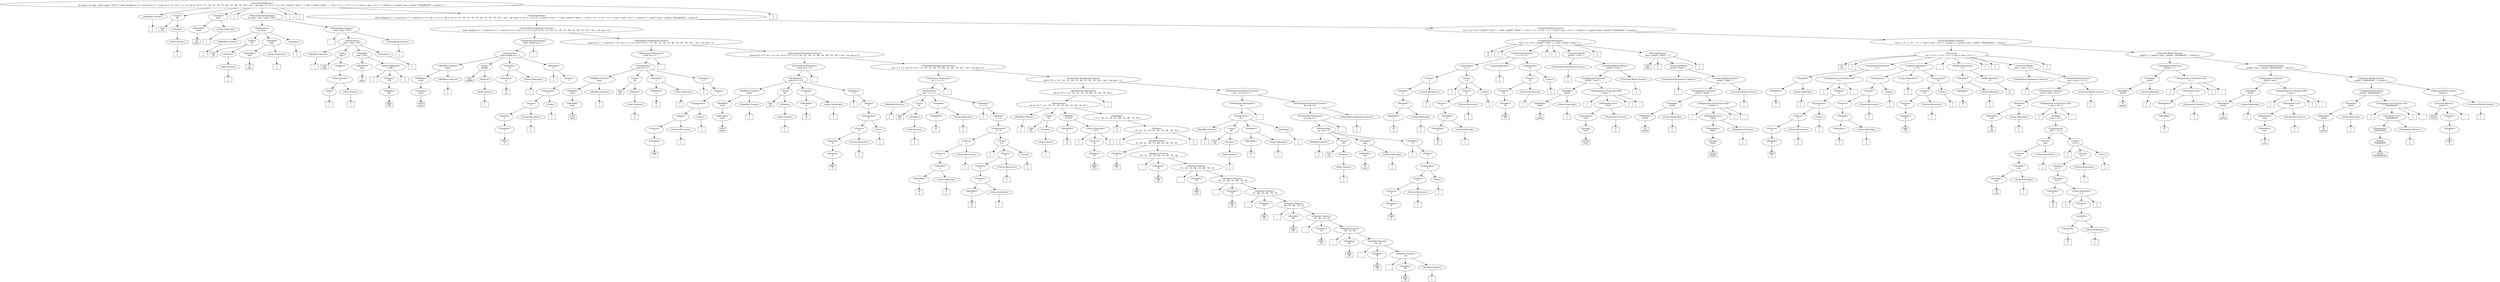 digraph G {
562 [label="<Function-Definition>\nint main ( int argc , char * argv [ 100 ] ) { static double pi = 3 ; const int a = 7 ; const int b = 9 ; int c = a + b ; int d [ 10 ] = { 6 , 54 , 52 , 34 , 55 , 68 , 10 , 90 , 78 , 56 } ; int i ; int sum = 0 ; if ( a + b > 10 ) { printf ( \"true\" ) ; } else { printf ( \"false\" ) ; } for ( i = 0 ; i < 10 ; i ++ ) { sum = sum + d [ i ] ; } printf ( c ) ; printf ( sum ) ; printf ( \"HelloWorld\" ) ; return 0 ; }"];
562 -> 0
0 [label="<Modifier-Closure>\n"];
0 -> 1
1 [label="ε\nε"];
1 [shape=box];
562 -> 5
5 [label="<Type>\nint"];
5 -> 6
6 [label="type\nint"];
6 [shape=box];
5 -> 4
4 [label="<Pointer>\n"];
4 -> 2
2 [label="<Star-Closure>\n"];
2 -> 3
3 [label="ε\nε"];
3 [shape=box];
562 -> 11
11 [label="<Variable>\nmain"];
11 -> 7
7 [label="<Identifier>\nmain"];
7 -> 8
8 [label="id\nmain"];
8 [shape=box];
11 -> 9
9 [label="<Array-Subscript>\n"];
9 -> 10
10 [label="ε\nε"];
10 [shape=box];
562 -> 566
566 [label="(\n("];
566 [shape=box];
562 -> 53
53 [label="<Parameter-Declaration>\nint argc , char * argv [ 100 ]"];
53 -> 26
26 [label="<Declaration>\nint argc"];
26 -> 12
12 [label="<Modifier-Closure>\n"];
12 -> 13
13 [label="ε\nε"];
13 [shape=box];
26 -> 17
17 [label="<Type>\nint"];
17 -> 18
18 [label="type\nint"];
18 [shape=box];
17 -> 16
16 [label="<Pointer>\n"];
16 -> 14
14 [label="<Star-Closure>\n"];
14 -> 15
15 [label="ε\nε"];
15 [shape=box];
26 -> 23
23 [label="<Variable>\nargc"];
23 -> 19
19 [label="<Identifier>\nargc"];
19 -> 20
20 [label="id\nargc"];
20 [shape=box];
23 -> 21
21 [label="<Array-Subscript>\n"];
21 -> 22
22 [label="ε\nε"];
22 [shape=box];
26 -> 24
24 [label="<Initialize>\n"];
24 -> 25
25 [label="ε\nε"];
25 [shape=box];
53 -> 51
51 [label="<Declaration-Closure>\n, char * argv [ 100 ]"];
51 -> 52
52 [label=",\n,"];
52 [shape=box];
51 -> 48
48 [label="<Declaration>\nchar * argv [ 100 ]"];
48 -> 27
27 [label="<Modifier-Closure>\n"];
27 -> 28
28 [label="ε\nε"];
28 [shape=box];
48 -> 35
35 [label="<Type>\nchar *"];
35 -> 36
36 [label="type\nchar"];
36 [shape=box];
35 -> 34
34 [label="<Pointer>\n*"];
34 -> 33
33 [label="<Star-Closure>\n*"];
33 -> 29
29 [label="<Star>\n*"];
29 -> 30
30 [label="*\n*"];
30 [shape=box];
33 -> 31
31 [label="<Star-Closure>\n"];
31 -> 32
32 [label="ε\nε"];
32 [shape=box];
48 -> 45
45 [label="<Variable>\nargv [ 100 ]"];
45 -> 37
37 [label="<Identifier>\nargv"];
37 -> 38
38 [label="id\nargv"];
38 [shape=box];
45 -> 42
42 [label="<Array-Subscript>\n[ 100 ]"];
42 -> 44
44 [label="[\n["];
44 [shape=box];
42 -> 41
41 [label="<Factors>\n100"];
41 -> 39
39 [label="<Number>\n100"];
39 -> 40
40 [label="digit\n100"];
40 [shape=box];
42 -> 43
43 [label="]\n]"];
43 [shape=box];
48 -> 46
46 [label="<Initialize>\n"];
46 -> 47
47 [label="ε\nε"];
47 [shape=box];
51 -> 49
49 [label="<Declaration-Closure>\n"];
49 -> 50
50 [label="ε\nε"];
50 [shape=box];
562 -> 565
565 [label=")\n)"];
565 [shape=box];
562 -> 564
564 [label="{\n{"];
564 [shape=box];
562 -> 561
561 [label="<Function-Block>\nstatic double pi = 3 ; const int a = 7 ; const int b = 9 ; int c = a + b ; int d [ 10 ] = { 6 , 54 , 52 , 34 , 55 , 68 , 10 , 90 , 78 , 56 } ; int i ; int sum = 0 ; if ( a + b > 10 ) { printf ( \"true\" ) ; } else { printf ( \"false\" ) ; } for ( i = 0 ; i < 10 ; i ++ ) { sum = sum + d [ i ] ; } printf ( c ) ; printf ( sum ) ; printf ( \"HelloWorld\" ) ; return 0 ;"];
561 -> 305
305 [label="<Declaration-Statement-Closure>\nstatic double pi = 3 ; const int a = 7 ; const int b = 9 ; int c = a + b ; int d [ 10 ] = { 6 , 54 , 52 , 34 , 55 , 68 , 10 , 90 , 78 , 56 } ; int i ; int sum = 0 ;"];
305 -> 83
83 [label="<Declaration-Statement>\nstatic double pi = 3 ;"];
83 -> 82
82 [label="<Declaration>\nstatic double pi = 3"];
82 -> 59
59 [label="<Modifier-Closure>\nstatic"];
59 -> 56
56 [label="<Modifier>\nstatic"];
56 -> 54
54 [label="<describe>\nstatic"];
54 -> 55
55 [label="static\nstatic"];
55 [shape=box];
59 -> 57
57 [label="<Modifier-Closure>\n"];
57 -> 58
58 [label="ε\nε"];
58 [shape=box];
82 -> 63
63 [label="<Type>\ndouble"];
63 -> 64
64 [label="type\ndouble"];
64 [shape=box];
63 -> 62
62 [label="<Pointer>\n"];
62 -> 60
60 [label="<Star-Closure>\n"];
60 -> 61
61 [label="ε\nε"];
61 [shape=box];
82 -> 69
69 [label="<Variable>\npi"];
69 -> 65
65 [label="<Identifier>\npi"];
65 -> 66
66 [label="id\npi"];
66 [shape=box];
69 -> 67
67 [label="<Array-Subscript>\n"];
67 -> 68
68 [label="ε\nε"];
68 [shape=box];
82 -> 80
80 [label="<Initialize>\n= 3"];
80 -> 81
81 [label="=\n="];
81 [shape=box];
80 -> 79
79 [label="<Rvalue>\n3"];
79 -> 78
78 [label="<Expression>\n3"];
78 -> 75
75 [label="<Factor>\n3"];
75 -> 72
72 [label="<Factors>\n3"];
72 -> 70
70 [label="<Number>\n3"];
70 -> 71
71 [label="digit\n3"];
71 [shape=box];
75 -> 73
73 [label="<Factor-Recursive>\n"];
73 -> 74
74 [label="ε\nε"];
74 [shape=box];
78 -> 76
76 [label="<Term>\n"];
76 -> 77
77 [label="ε\nε"];
77 [shape=box];
83 -> 84
84 [label=";\n;"];
84 [shape=box];
305 -> 304
304 [label="<Declaration-Statement-Closure>\nconst int a = 7 ; const int b = 9 ; int c = a + b ; int d [ 10 ] = { 6 , 54 , 52 , 34 , 55 , 68 , 10 , 90 , 78 , 56 } ; int i ; int sum = 0 ;"];
304 -> 114
114 [label="<Declaration-Statement>\nconst int a = 7 ;"];
114 -> 113
113 [label="<Declaration>\nconst int a = 7"];
113 -> 90
90 [label="<Modifier-Closure>\nconst"];
90 -> 87
87 [label="<Modifier>\nconst"];
87 -> 85
85 [label="<describe>\nconst"];
85 -> 86
86 [label="const\nconst"];
86 [shape=box];
90 -> 88
88 [label="<Modifier-Closure>\n"];
88 -> 89
89 [label="ε\nε"];
89 [shape=box];
113 -> 94
94 [label="<Type>\nint"];
94 -> 95
95 [label="type\nint"];
95 [shape=box];
94 -> 93
93 [label="<Pointer>\n"];
93 -> 91
91 [label="<Star-Closure>\n"];
91 -> 92
92 [label="ε\nε"];
92 [shape=box];
113 -> 100
100 [label="<Variable>\na"];
100 -> 96
96 [label="<Identifier>\na"];
96 -> 97
97 [label="id\na"];
97 [shape=box];
100 -> 98
98 [label="<Array-Subscript>\n"];
98 -> 99
99 [label="ε\nε"];
99 [shape=box];
113 -> 111
111 [label="<Initialize>\n= 7"];
111 -> 112
112 [label="=\n="];
112 [shape=box];
111 -> 110
110 [label="<Rvalue>\n7"];
110 -> 109
109 [label="<Expression>\n7"];
109 -> 106
106 [label="<Factor>\n7"];
106 -> 103
103 [label="<Factors>\n7"];
103 -> 101
101 [label="<Number>\n7"];
101 -> 102
102 [label="digit\n7"];
102 [shape=box];
106 -> 104
104 [label="<Factor-Recursive>\n"];
104 -> 105
105 [label="ε\nε"];
105 [shape=box];
109 -> 107
107 [label="<Term>\n"];
107 -> 108
108 [label="ε\nε"];
108 [shape=box];
114 -> 115
115 [label=";\n;"];
115 [shape=box];
304 -> 303
303 [label="<Declaration-Statement-Closure>\nconst int b = 9 ; int c = a + b ; int d [ 10 ] = { 6 , 54 , 52 , 34 , 55 , 68 , 10 , 90 , 78 , 56 } ; int i ; int sum = 0 ;"];
303 -> 145
145 [label="<Declaration-Statement>\nconst int b = 9 ;"];
145 -> 144
144 [label="<Declaration>\nconst int b = 9"];
144 -> 121
121 [label="<Modifier-Closure>\nconst"];
121 -> 118
118 [label="<Modifier>\nconst"];
118 -> 116
116 [label="<describe>\nconst"];
116 -> 117
117 [label="const\nconst"];
117 [shape=box];
121 -> 119
119 [label="<Modifier-Closure>\n"];
119 -> 120
120 [label="ε\nε"];
120 [shape=box];
144 -> 125
125 [label="<Type>\nint"];
125 -> 126
126 [label="type\nint"];
126 [shape=box];
125 -> 124
124 [label="<Pointer>\n"];
124 -> 122
122 [label="<Star-Closure>\n"];
122 -> 123
123 [label="ε\nε"];
123 [shape=box];
144 -> 131
131 [label="<Variable>\nb"];
131 -> 127
127 [label="<Identifier>\nb"];
127 -> 128
128 [label="id\nb"];
128 [shape=box];
131 -> 129
129 [label="<Array-Subscript>\n"];
129 -> 130
130 [label="ε\nε"];
130 [shape=box];
144 -> 142
142 [label="<Initialize>\n= 9"];
142 -> 143
143 [label="=\n="];
143 [shape=box];
142 -> 141
141 [label="<Rvalue>\n9"];
141 -> 140
140 [label="<Expression>\n9"];
140 -> 137
137 [label="<Factor>\n9"];
137 -> 134
134 [label="<Factors>\n9"];
134 -> 132
132 [label="<Number>\n9"];
132 -> 133
133 [label="digit\n9"];
133 [shape=box];
137 -> 135
135 [label="<Factor-Recursive>\n"];
135 -> 136
136 [label="ε\nε"];
136 [shape=box];
140 -> 138
138 [label="<Term>\n"];
138 -> 139
139 [label="ε\nε"];
139 [shape=box];
145 -> 146
146 [label=";\n;"];
146 [shape=box];
303 -> 302
302 [label="<Declaration-Statement-Closure>\nint c = a + b ; int d [ 10 ] = { 6 , 54 , 52 , 34 , 55 , 68 , 10 , 90 , 78 , 56 } ; int i ; int sum = 0 ;"];
302 -> 186
186 [label="<Declaration-Statement>\nint c = a + b ;"];
186 -> 185
185 [label="<Declaration>\nint c = a + b"];
185 -> 147
147 [label="<Modifier-Closure>\n"];
147 -> 148
148 [label="ε\nε"];
148 [shape=box];
185 -> 152
152 [label="<Type>\nint"];
152 -> 153
153 [label="type\nint"];
153 [shape=box];
152 -> 151
151 [label="<Pointer>\n"];
151 -> 149
149 [label="<Star-Closure>\n"];
149 -> 150
150 [label="ε\nε"];
150 [shape=box];
185 -> 158
158 [label="<Variable>\nc"];
158 -> 154
154 [label="<Identifier>\nc"];
154 -> 155
155 [label="id\nc"];
155 [shape=box];
158 -> 156
156 [label="<Array-Subscript>\n"];
156 -> 157
157 [label="ε\nε"];
157 [shape=box];
185 -> 183
183 [label="<Initialize>\n= a + b"];
183 -> 184
184 [label="=\n="];
184 [shape=box];
183 -> 182
182 [label="<Rvalue>\na + b"];
182 -> 181
181 [label="<Expression>\na + b"];
181 -> 167
167 [label="<Factor>\na"];
167 -> 164
164 [label="<Factors>\na"];
164 -> 163
163 [label="<Variable>\na"];
163 -> 159
159 [label="<Identifier>\na"];
159 -> 160
160 [label="id\na"];
160 [shape=box];
163 -> 161
161 [label="<Array-Subscript>\n"];
161 -> 162
162 [label="ε\nε"];
162 [shape=box];
167 -> 165
165 [label="<Factor-Recursive>\n"];
165 -> 166
166 [label="ε\nε"];
166 [shape=box];
181 -> 179
179 [label="<Term>\n+ b"];
179 -> 180
180 [label="+\n+"];
180 [shape=box];
179 -> 176
176 [label="<Factor>\nb"];
176 -> 173
173 [label="<Factors>\nb"];
173 -> 172
172 [label="<Variable>\nb"];
172 -> 168
168 [label="<Identifier>\nb"];
168 -> 169
169 [label="id\nb"];
169 [shape=box];
172 -> 170
170 [label="<Array-Subscript>\n"];
170 -> 171
171 [label="ε\nε"];
171 [shape=box];
176 -> 174
174 [label="<Factor-Recursive>\n"];
174 -> 175
175 [label="ε\nε"];
175 [shape=box];
179 -> 177
177 [label="<Term>\n"];
177 -> 178
178 [label="ε\nε"];
178 [shape=box];
186 -> 187
187 [label=";\n;"];
187 [shape=box];
302 -> 301
301 [label="<Declaration-Statement-Closure>\nint d [ 10 ] = { 6 , 54 , 52 , 34 , 55 , 68 , 10 , 90 , 78 , 56 } ; int i ; int sum = 0 ;"];
301 -> 251
251 [label="<Declaration-Statement>\nint d [ 10 ] = { 6 , 54 , 52 , 34 , 55 , 68 , 10 , 90 , 78 , 56 } ;"];
251 -> 250
250 [label="<Declaration>\nint d [ 10 ] = { 6 , 54 , 52 , 34 , 55 , 68 , 10 , 90 , 78 , 56 }"];
250 -> 188
188 [label="<Modifier-Closure>\n"];
188 -> 189
189 [label="ε\nε"];
189 [shape=box];
250 -> 193
193 [label="<Type>\nint"];
193 -> 194
194 [label="type\nint"];
194 [shape=box];
193 -> 192
192 [label="<Pointer>\n"];
192 -> 190
190 [label="<Star-Closure>\n"];
190 -> 191
191 [label="ε\nε"];
191 [shape=box];
250 -> 203
203 [label="<Variable>\nd [ 10 ]"];
203 -> 195
195 [label="<Identifier>\nd"];
195 -> 196
196 [label="id\nd"];
196 [shape=box];
203 -> 200
200 [label="<Array-Subscript>\n[ 10 ]"];
200 -> 202
202 [label="[\n["];
202 [shape=box];
200 -> 199
199 [label="<Factors>\n10"];
199 -> 197
197 [label="<Number>\n10"];
197 -> 198
198 [label="digit\n10"];
198 [shape=box];
200 -> 201
201 [label="]\n]"];
201 [shape=box];
250 -> 248
248 [label="<Initialize>\n= { 6 , 54 , 52 , 34 , 55 , 68 , 10 , 90 , 78 , 56 }"];
248 -> 249
249 [label="=\n="];
249 [shape=box];
248 -> 245
245 [label="<Rvalue>\n{ 6 , 54 , 52 , 34 , 55 , 68 , 10 , 90 , 78 , 56 }"];
245 -> 247
247 [label="{\n{"];
247 [shape=box];
245 -> 244
244 [label="<Multiple-Data>\n6 , 54 , 52 , 34 , 55 , 68 , 10 , 90 , 78 , 56"];
244 -> 204
204 [label="<Number>\n6"];
204 -> 205
205 [label="digit\n6"];
205 [shape=box];
244 -> 242
242 [label="<Number-Closure>\n, 54 , 52 , 34 , 55 , 68 , 10 , 90 , 78 , 56"];
242 -> 243
243 [label=",\n,"];
243 [shape=box];
242 -> 206
206 [label="<Number>\n54"];
206 -> 207
207 [label="digit\n54"];
207 [shape=box];
242 -> 240
240 [label="<Number-Closure>\n, 52 , 34 , 55 , 68 , 10 , 90 , 78 , 56"];
240 -> 241
241 [label=",\n,"];
241 [shape=box];
240 -> 208
208 [label="<Number>\n52"];
208 -> 209
209 [label="digit\n52"];
209 [shape=box];
240 -> 238
238 [label="<Number-Closure>\n, 34 , 55 , 68 , 10 , 90 , 78 , 56"];
238 -> 239
239 [label=",\n,"];
239 [shape=box];
238 -> 210
210 [label="<Number>\n34"];
210 -> 211
211 [label="digit\n34"];
211 [shape=box];
238 -> 236
236 [label="<Number-Closure>\n, 55 , 68 , 10 , 90 , 78 , 56"];
236 -> 237
237 [label=",\n,"];
237 [shape=box];
236 -> 212
212 [label="<Number>\n55"];
212 -> 213
213 [label="digit\n55"];
213 [shape=box];
236 -> 234
234 [label="<Number-Closure>\n, 68 , 10 , 90 , 78 , 56"];
234 -> 235
235 [label=",\n,"];
235 [shape=box];
234 -> 214
214 [label="<Number>\n68"];
214 -> 215
215 [label="digit\n68"];
215 [shape=box];
234 -> 232
232 [label="<Number-Closure>\n, 10 , 90 , 78 , 56"];
232 -> 233
233 [label=",\n,"];
233 [shape=box];
232 -> 216
216 [label="<Number>\n10"];
216 -> 217
217 [label="digit\n10"];
217 [shape=box];
232 -> 230
230 [label="<Number-Closure>\n, 90 , 78 , 56"];
230 -> 231
231 [label=",\n,"];
231 [shape=box];
230 -> 218
218 [label="<Number>\n90"];
218 -> 219
219 [label="digit\n90"];
219 [shape=box];
230 -> 228
228 [label="<Number-Closure>\n, 78 , 56"];
228 -> 229
229 [label=",\n,"];
229 [shape=box];
228 -> 220
220 [label="<Number>\n78"];
220 -> 221
221 [label="digit\n78"];
221 [shape=box];
228 -> 226
226 [label="<Number-Closure>\n, 56"];
226 -> 227
227 [label=",\n,"];
227 [shape=box];
226 -> 222
222 [label="<Number>\n56"];
222 -> 223
223 [label="digit\n56"];
223 [shape=box];
226 -> 224
224 [label="<Number-Closure>\n"];
224 -> 225
225 [label="ε\nε"];
225 [shape=box];
245 -> 246
246 [label="}\n}"];
246 [shape=box];
251 -> 252
252 [label=";\n;"];
252 [shape=box];
301 -> 300
300 [label="<Declaration-Statement-Closure>\nint i ; int sum = 0 ;"];
300 -> 268
268 [label="<Declaration-Statement>\nint i ;"];
268 -> 267
267 [label="<Declaration>\nint i"];
267 -> 253
253 [label="<Modifier-Closure>\n"];
253 -> 254
254 [label="ε\nε"];
254 [shape=box];
267 -> 258
258 [label="<Type>\nint"];
258 -> 259
259 [label="type\nint"];
259 [shape=box];
258 -> 257
257 [label="<Pointer>\n"];
257 -> 255
255 [label="<Star-Closure>\n"];
255 -> 256
256 [label="ε\nε"];
256 [shape=box];
267 -> 264
264 [label="<Variable>\ni"];
264 -> 260
260 [label="<Identifier>\ni"];
260 -> 261
261 [label="id\ni"];
261 [shape=box];
264 -> 262
262 [label="<Array-Subscript>\n"];
262 -> 263
263 [label="ε\nε"];
263 [shape=box];
267 -> 265
265 [label="<Initialize>\n"];
265 -> 266
266 [label="ε\nε"];
266 [shape=box];
268 -> 269
269 [label=";\n;"];
269 [shape=box];
300 -> 299
299 [label="<Declaration-Statement-Closure>\nint sum = 0 ;"];
299 -> 295
295 [label="<Declaration-Statement>\nint sum = 0 ;"];
295 -> 294
294 [label="<Declaration>\nint sum = 0"];
294 -> 270
270 [label="<Modifier-Closure>\n"];
270 -> 271
271 [label="ε\nε"];
271 [shape=box];
294 -> 275
275 [label="<Type>\nint"];
275 -> 276
276 [label="type\nint"];
276 [shape=box];
275 -> 274
274 [label="<Pointer>\n"];
274 -> 272
272 [label="<Star-Closure>\n"];
272 -> 273
273 [label="ε\nε"];
273 [shape=box];
294 -> 281
281 [label="<Variable>\nsum"];
281 -> 277
277 [label="<Identifier>\nsum"];
277 -> 278
278 [label="id\nsum"];
278 [shape=box];
281 -> 279
279 [label="<Array-Subscript>\n"];
279 -> 280
280 [label="ε\nε"];
280 [shape=box];
294 -> 292
292 [label="<Initialize>\n= 0"];
292 -> 293
293 [label="=\n="];
293 [shape=box];
292 -> 291
291 [label="<Rvalue>\n0"];
291 -> 290
290 [label="<Expression>\n0"];
290 -> 287
287 [label="<Factor>\n0"];
287 -> 284
284 [label="<Factors>\n0"];
284 -> 282
282 [label="<Number>\n0"];
282 -> 283
283 [label="digit\n0"];
283 [shape=box];
287 -> 285
285 [label="<Factor-Recursive>\n"];
285 -> 286
286 [label="ε\nε"];
286 [shape=box];
290 -> 288
288 [label="<Term>\n"];
288 -> 289
289 [label="ε\nε"];
289 [shape=box];
295 -> 296
296 [label=";\n;"];
296 [shape=box];
299 -> 297
297 [label="<Declaration-Statement-Closure>\n"];
297 -> 298
298 [label="ε\nε"];
298 [shape=box];
561 -> 560
560 [label="<Function-Block-Closure>\nif ( a + b > 10 ) { printf ( \"true\" ) ; } else { printf ( \"false\" ) ; } for ( i = 0 ; i < 10 ; i ++ ) { sum = sum + d [ i ] ; } printf ( c ) ; printf ( sum ) ; printf ( \"HelloWorld\" ) ; return 0 ;"];
560 -> 389
389 [label="<Conditional-Statement>\nif ( a + b > 10 ) { printf ( \"true\" ) ; } else { printf ( \"false\" ) ; }"];
389 -> 394
394 [label="if\nif"];
394 [shape=box];
389 -> 393
393 [label="(\n("];
393 [shape=box];
389 -> 340
340 [label="<Logical-Expression>\na + b > 10"];
340 -> 328
328 [label="<Expression>\na + b"];
328 -> 314
314 [label="<Factor>\na"];
314 -> 311
311 [label="<Factors>\na"];
311 -> 310
310 [label="<Variable>\na"];
310 -> 306
306 [label="<Identifier>\na"];
306 -> 307
307 [label="id\na"];
307 [shape=box];
310 -> 308
308 [label="<Array-Subscript>\n"];
308 -> 309
309 [label="ε\nε"];
309 [shape=box];
314 -> 312
312 [label="<Factor-Recursive>\n"];
312 -> 313
313 [label="ε\nε"];
313 [shape=box];
328 -> 326
326 [label="<Term>\n+ b"];
326 -> 327
327 [label="+\n+"];
327 [shape=box];
326 -> 323
323 [label="<Factor>\nb"];
323 -> 320
320 [label="<Factors>\nb"];
320 -> 319
319 [label="<Variable>\nb"];
319 -> 315
315 [label="<Identifier>\nb"];
315 -> 316
316 [label="id\nb"];
316 [shape=box];
319 -> 317
317 [label="<Array-Subscript>\n"];
317 -> 318
318 [label="ε\nε"];
318 [shape=box];
323 -> 321
321 [label="<Factor-Recursive>\n"];
321 -> 322
322 [label="ε\nε"];
322 [shape=box];
326 -> 324
324 [label="<Term>\n"];
324 -> 325
325 [label="ε\nε"];
325 [shape=box];
340 -> 329
329 [label="<Logical-Operator>\n>"];
329 -> 330
330 [label=">\n>"];
330 [shape=box];
340 -> 339
339 [label="<Expression>\n10"];
339 -> 336
336 [label="<Factor>\n10"];
336 -> 333
333 [label="<Factors>\n10"];
333 -> 331
331 [label="<Number>\n10"];
331 -> 332
332 [label="digit\n10"];
332 [shape=box];
336 -> 334
334 [label="<Factor-Recursive>\n"];
334 -> 335
335 [label="ε\nε"];
335 [shape=box];
339 -> 337
337 [label="<Term>\n"];
337 -> 338
338 [label="ε\nε"];
338 [shape=box];
389 -> 392
392 [label=")\n)"];
392 [shape=box];
389 -> 391
391 [label="{\n{"];
391 [shape=box];
389 -> 362
362 [label="<Function-Block>\nprintf ( \"true\" ) ;"];
362 -> 341
341 [label="<Declaration-Statement-Closure>\n"];
341 -> 342
342 [label="ε\nε"];
342 [shape=box];
362 -> 361
361 [label="<Function-Block-Closure>\nprintf ( \"true\" ) ;"];
361 -> 358
358 [label="<Assignment-Function>\nprintf ( \"true\" ) ;"];
358 -> 347
347 [label="<Variable>\nprintf"];
347 -> 343
343 [label="<Identifier>\nprintf"];
343 -> 344
344 [label="id\nprintf"];
344 [shape=box];
347 -> 345
345 [label="<Array-Subscript>\n"];
345 -> 346
346 [label="ε\nε"];
346 [shape=box];
358 -> 354
354 [label="<Assignment-or-Function-Call>\n( \"true\" ) ;"];
354 -> 357
357 [label="(\n("];
357 [shape=box];
354 -> 353
353 [label="<Parameter-List>\n\"true\""];
353 -> 350
350 [label="<Parameter>\n\"true\""];
350 -> 348
348 [label="<String>\n\"true\""];
348 -> 349
349 [label="string\n\"true\""];
349 [shape=box];
353 -> 351
351 [label="<Parameter-Closure>\n"];
351 -> 352
352 [label="ε\nε"];
352 [shape=box];
354 -> 356
356 [label=")\n)"];
356 [shape=box];
354 -> 355
355 [label=";\n;"];
355 [shape=box];
361 -> 359
359 [label="<Function-Block-Closure>\n"];
359 -> 360
360 [label="ε\nε"];
360 [shape=box];
389 -> 390
390 [label="}\n}"];
390 [shape=box];
389 -> 385
385 [label="<Else-Statement>\nelse { printf ( \"false\" ) ; }"];
385 -> 388
388 [label="else\nelse"];
388 [shape=box];
385 -> 387
387 [label="{\n{"];
387 [shape=box];
385 -> 384
384 [label="<Function-Block>\nprintf ( \"false\" ) ;"];
384 -> 363
363 [label="<Declaration-Statement-Closure>\n"];
363 -> 364
364 [label="ε\nε"];
364 [shape=box];
384 -> 383
383 [label="<Function-Block-Closure>\nprintf ( \"false\" ) ;"];
383 -> 380
380 [label="<Assignment-Function>\nprintf ( \"false\" ) ;"];
380 -> 369
369 [label="<Variable>\nprintf"];
369 -> 365
365 [label="<Identifier>\nprintf"];
365 -> 366
366 [label="id\nprintf"];
366 [shape=box];
369 -> 367
367 [label="<Array-Subscript>\n"];
367 -> 368
368 [label="ε\nε"];
368 [shape=box];
380 -> 376
376 [label="<Assignment-or-Function-Call>\n( \"false\" ) ;"];
376 -> 379
379 [label="(\n("];
379 [shape=box];
376 -> 375
375 [label="<Parameter-List>\n\"false\""];
375 -> 372
372 [label="<Parameter>\n\"false\""];
372 -> 370
370 [label="<String>\n\"false\""];
370 -> 371
371 [label="string\n\"false\""];
371 [shape=box];
375 -> 373
373 [label="<Parameter-Closure>\n"];
373 -> 374
374 [label="ε\nε"];
374 [shape=box];
376 -> 378
378 [label=")\n)"];
378 [shape=box];
376 -> 377
377 [label=";\n;"];
377 [shape=box];
383 -> 381
381 [label="<Function-Block-Closure>\n"];
381 -> 382
382 [label="ε\nε"];
382 [shape=box];
385 -> 386
386 [label="}\n}"];
386 [shape=box];
560 -> 559
559 [label="<Function-Block-Closure>\nfor ( i = 0 ; i < 10 ; i ++ ) { sum = sum + d [ i ] ; } printf ( c ) ; printf ( sum ) ; printf ( \"HelloWorld\" ) ; return 0 ;"];
559 -> 492
492 [label="<For-Loop>\nfor ( i = 0 ; i < 10 ; i ++ ) { sum = sum + d [ i ] ; }"];
492 -> 498
498 [label="for\nfor"];
498 [shape=box];
492 -> 497
497 [label="(\n("];
497 [shape=box];
492 -> 413
413 [label="<Assignment-Function>\ni = 0 ;"];
413 -> 399
399 [label="<Variable>\ni"];
399 -> 395
395 [label="<Identifier>\ni"];
395 -> 396
396 [label="id\ni"];
396 [shape=box];
399 -> 397
397 [label="<Array-Subscript>\n"];
397 -> 398
398 [label="ε\nε"];
398 [shape=box];
413 -> 410
410 [label="<Assignment-or-Function-Call>\n= 0 ;"];
410 -> 412
412 [label="=\n="];
412 [shape=box];
410 -> 409
409 [label="<Rvalue>\n0"];
409 -> 408
408 [label="<Expression>\n0"];
408 -> 405
405 [label="<Factor>\n0"];
405 -> 402
402 [label="<Factors>\n0"];
402 -> 400
400 [label="<Number>\n0"];
400 -> 401
401 [label="digit\n0"];
401 [shape=box];
405 -> 403
403 [label="<Factor-Recursive>\n"];
403 -> 404
404 [label="ε\nε"];
404 [shape=box];
408 -> 406
406 [label="<Term>\n"];
406 -> 407
407 [label="ε\nε"];
407 [shape=box];
410 -> 411
411 [label=";\n;"];
411 [shape=box];
492 -> 437
437 [label="<Logical-Expression>\ni < 10"];
437 -> 425
425 [label="<Expression>\ni"];
425 -> 422
422 [label="<Factor>\ni"];
422 -> 419
419 [label="<Factors>\ni"];
419 -> 418
418 [label="<Variable>\ni"];
418 -> 414
414 [label="<Identifier>\ni"];
414 -> 415
415 [label="id\ni"];
415 [shape=box];
418 -> 416
416 [label="<Array-Subscript>\n"];
416 -> 417
417 [label="ε\nε"];
417 [shape=box];
422 -> 420
420 [label="<Factor-Recursive>\n"];
420 -> 421
421 [label="ε\nε"];
421 [shape=box];
425 -> 423
423 [label="<Term>\n"];
423 -> 424
424 [label="ε\nε"];
424 [shape=box];
437 -> 426
426 [label="<Logical-Operator>\n<"];
426 -> 427
427 [label="<\n<"];
427 [shape=box];
437 -> 436
436 [label="<Expression>\n10"];
436 -> 433
433 [label="<Factor>\n10"];
433 -> 430
430 [label="<Factors>\n10"];
430 -> 428
428 [label="<Number>\n10"];
428 -> 429
429 [label="digit\n10"];
429 [shape=box];
433 -> 431
431 [label="<Factor-Recursive>\n"];
431 -> 432
432 [label="ε\nε"];
432 [shape=box];
436 -> 434
434 [label="<Term>\n"];
434 -> 435
435 [label="ε\nε"];
435 [shape=box];
492 -> 496
496 [label=";\n;"];
496 [shape=box];
492 -> 445
445 [label="<Suffix-Expression>\ni ++"];
445 -> 442
442 [label="<Variable>\ni"];
442 -> 438
438 [label="<Identifier>\ni"];
438 -> 439
439 [label="id\ni"];
439 [shape=box];
442 -> 440
440 [label="<Array-Subscript>\n"];
440 -> 441
441 [label="ε\nε"];
441 [shape=box];
445 -> 443
443 [label="<Suffix-Operator>\n++"];
443 -> 444
444 [label="++\n++"];
444 [shape=box];
492 -> 495
495 [label=")\n)"];
495 [shape=box];
492 -> 494
494 [label="{\n{"];
494 [shape=box];
492 -> 491
491 [label="<Function-Block>\nsum = sum + d [ i ] ;"];
491 -> 446
446 [label="<Declaration-Statement-Closure>\n"];
446 -> 447
447 [label="ε\nε"];
447 [shape=box];
491 -> 490
490 [label="<Function-Block-Closure>\nsum = sum + d [ i ] ;"];
490 -> 487
487 [label="<Assignment-Function>\nsum = sum + d [ i ] ;"];
487 -> 452
452 [label="<Variable>\nsum"];
452 -> 448
448 [label="<Identifier>\nsum"];
448 -> 449
449 [label="id\nsum"];
449 [shape=box];
452 -> 450
450 [label="<Array-Subscript>\n"];
450 -> 451
451 [label="ε\nε"];
451 [shape=box];
487 -> 484
484 [label="<Assignment-or-Function-Call>\n= sum + d [ i ] ;"];
484 -> 486
486 [label="=\n="];
486 [shape=box];
484 -> 483
483 [label="<Rvalue>\nsum + d [ i ]"];
483 -> 482
482 [label="<Expression>\nsum + d [ i ]"];
482 -> 461
461 [label="<Factor>\nsum"];
461 -> 458
458 [label="<Factors>\nsum"];
458 -> 457
457 [label="<Variable>\nsum"];
457 -> 453
453 [label="<Identifier>\nsum"];
453 -> 454
454 [label="id\nsum"];
454 [shape=box];
457 -> 455
455 [label="<Array-Subscript>\n"];
455 -> 456
456 [label="ε\nε"];
456 [shape=box];
461 -> 459
459 [label="<Factor-Recursive>\n"];
459 -> 460
460 [label="ε\nε"];
460 [shape=box];
482 -> 480
480 [label="<Term>\n+ d [ i ]"];
480 -> 481
481 [label="+\n+"];
481 [shape=box];
480 -> 477
477 [label="<Factor>\nd [ i ]"];
477 -> 474
474 [label="<Factors>\nd [ i ]"];
474 -> 473
473 [label="<Variable>\nd [ i ]"];
473 -> 462
462 [label="<Identifier>\nd"];
462 -> 463
463 [label="id\nd"];
463 [shape=box];
473 -> 470
470 [label="<Array-Subscript>\n[ i ]"];
470 -> 472
472 [label="[\n["];
472 [shape=box];
470 -> 469
469 [label="<Factors>\ni"];
469 -> 468
468 [label="<Variable>\ni"];
468 -> 464
464 [label="<Identifier>\ni"];
464 -> 465
465 [label="id\ni"];
465 [shape=box];
468 -> 466
466 [label="<Array-Subscript>\n"];
466 -> 467
467 [label="ε\nε"];
467 [shape=box];
470 -> 471
471 [label="]\n]"];
471 [shape=box];
477 -> 475
475 [label="<Factor-Recursive>\n"];
475 -> 476
476 [label="ε\nε"];
476 [shape=box];
480 -> 478
478 [label="<Term>\n"];
478 -> 479
479 [label="ε\nε"];
479 [shape=box];
484 -> 485
485 [label=";\n;"];
485 [shape=box];
490 -> 488
488 [label="<Function-Block-Closure>\n"];
488 -> 489
489 [label="ε\nε"];
489 [shape=box];
492 -> 493
493 [label="}\n}"];
493 [shape=box];
559 -> 558
558 [label="<Function-Block-Closure>\nprintf ( c ) ; printf ( sum ) ; printf ( \"HelloWorld\" ) ; return 0 ;"];
558 -> 514
514 [label="<Assignment-Function>\nprintf ( c ) ;"];
514 -> 503
503 [label="<Variable>\nprintf"];
503 -> 499
499 [label="<Identifier>\nprintf"];
499 -> 500
500 [label="id\nprintf"];
500 [shape=box];
503 -> 501
501 [label="<Array-Subscript>\n"];
501 -> 502
502 [label="ε\nε"];
502 [shape=box];
514 -> 510
510 [label="<Assignment-or-Function-Call>\n( c ) ;"];
510 -> 513
513 [label="(\n("];
513 [shape=box];
510 -> 509
509 [label="<Parameter-List>\nc"];
509 -> 506
506 [label="<Parameter>\nc"];
506 -> 504
504 [label="<Identifier>\nc"];
504 -> 505
505 [label="id\nc"];
505 [shape=box];
509 -> 507
507 [label="<Parameter-Closure>\n"];
507 -> 508
508 [label="ε\nε"];
508 [shape=box];
510 -> 512
512 [label=")\n)"];
512 [shape=box];
510 -> 511
511 [label=";\n;"];
511 [shape=box];
558 -> 557
557 [label="<Function-Block-Closure>\nprintf ( sum ) ; printf ( \"HelloWorld\" ) ; return 0 ;"];
557 -> 530
530 [label="<Assignment-Function>\nprintf ( sum ) ;"];
530 -> 519
519 [label="<Variable>\nprintf"];
519 -> 515
515 [label="<Identifier>\nprintf"];
515 -> 516
516 [label="id\nprintf"];
516 [shape=box];
519 -> 517
517 [label="<Array-Subscript>\n"];
517 -> 518
518 [label="ε\nε"];
518 [shape=box];
530 -> 526
526 [label="<Assignment-or-Function-Call>\n( sum ) ;"];
526 -> 529
529 [label="(\n("];
529 [shape=box];
526 -> 525
525 [label="<Parameter-List>\nsum"];
525 -> 522
522 [label="<Parameter>\nsum"];
522 -> 520
520 [label="<Identifier>\nsum"];
520 -> 521
521 [label="id\nsum"];
521 [shape=box];
525 -> 523
523 [label="<Parameter-Closure>\n"];
523 -> 524
524 [label="ε\nε"];
524 [shape=box];
526 -> 528
528 [label=")\n)"];
528 [shape=box];
526 -> 527
527 [label=";\n;"];
527 [shape=box];
557 -> 556
556 [label="<Function-Block-Closure>\nprintf ( \"HelloWorld\" ) ; return 0 ;"];
556 -> 546
546 [label="<Assignment-Function>\nprintf ( \"HelloWorld\" ) ;"];
546 -> 535
535 [label="<Variable>\nprintf"];
535 -> 531
531 [label="<Identifier>\nprintf"];
531 -> 532
532 [label="id\nprintf"];
532 [shape=box];
535 -> 533
533 [label="<Array-Subscript>\n"];
533 -> 534
534 [label="ε\nε"];
534 [shape=box];
546 -> 542
542 [label="<Assignment-or-Function-Call>\n( \"HelloWorld\" ) ;"];
542 -> 545
545 [label="(\n("];
545 [shape=box];
542 -> 541
541 [label="<Parameter-List>\n\"HelloWorld\""];
541 -> 538
538 [label="<Parameter>\n\"HelloWorld\""];
538 -> 536
536 [label="<String>\n\"HelloWorld\""];
536 -> 537
537 [label="string\n\"HelloWorld\""];
537 [shape=box];
541 -> 539
539 [label="<Parameter-Closure>\n"];
539 -> 540
540 [label="ε\nε"];
540 [shape=box];
542 -> 544
544 [label=")\n)"];
544 [shape=box];
542 -> 543
543 [label=";\n;"];
543 [shape=box];
556 -> 555
555 [label="<Function-Block-Closure>\nreturn 0 ;"];
555 -> 550
550 [label="<Function-Return>\nreturn 0 ;"];
550 -> 552
552 [label="return\nreturn"];
552 [shape=box];
550 -> 549
549 [label="<Factors>\n0"];
549 -> 547
547 [label="<Number>\n0"];
547 -> 548
548 [label="digit\n0"];
548 [shape=box];
550 -> 551
551 [label=";\n;"];
551 [shape=box];
555 -> 553
553 [label="<Function-Block-Closure>\n"];
553 -> 554
554 [label="ε\nε"];
554 [shape=box];
562 -> 563
563 [label="}\n}"];
563 [shape=box];
}
